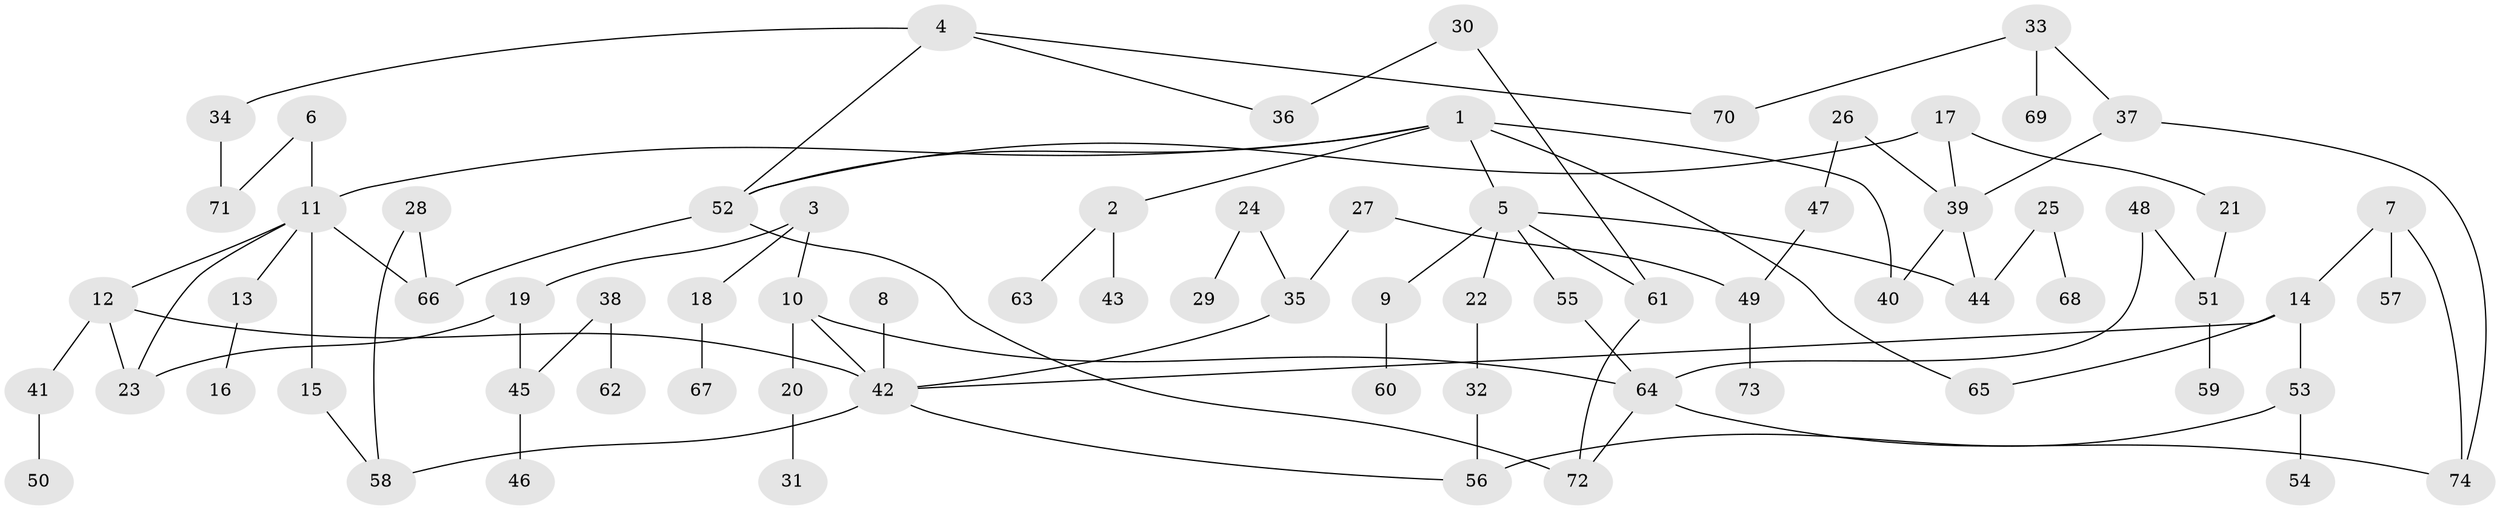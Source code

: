 // original degree distribution, {5: 0.016260162601626018, 8: 0.016260162601626018, 6: 0.032520325203252036, 3: 0.1951219512195122, 7: 0.008130081300813009, 4: 0.08130081300813008, 1: 0.36585365853658536, 2: 0.2845528455284553}
// Generated by graph-tools (version 1.1) at 2025/36/03/04/25 23:36:11]
// undirected, 74 vertices, 93 edges
graph export_dot {
  node [color=gray90,style=filled];
  1;
  2;
  3;
  4;
  5;
  6;
  7;
  8;
  9;
  10;
  11;
  12;
  13;
  14;
  15;
  16;
  17;
  18;
  19;
  20;
  21;
  22;
  23;
  24;
  25;
  26;
  27;
  28;
  29;
  30;
  31;
  32;
  33;
  34;
  35;
  36;
  37;
  38;
  39;
  40;
  41;
  42;
  43;
  44;
  45;
  46;
  47;
  48;
  49;
  50;
  51;
  52;
  53;
  54;
  55;
  56;
  57;
  58;
  59;
  60;
  61;
  62;
  63;
  64;
  65;
  66;
  67;
  68;
  69;
  70;
  71;
  72;
  73;
  74;
  1 -- 2 [weight=1.0];
  1 -- 5 [weight=1.0];
  1 -- 11 [weight=1.0];
  1 -- 40 [weight=1.0];
  1 -- 52 [weight=1.0];
  1 -- 65 [weight=1.0];
  2 -- 43 [weight=1.0];
  2 -- 63 [weight=1.0];
  3 -- 10 [weight=1.0];
  3 -- 18 [weight=1.0];
  3 -- 19 [weight=1.0];
  4 -- 34 [weight=1.0];
  4 -- 36 [weight=1.0];
  4 -- 52 [weight=1.0];
  4 -- 70 [weight=1.0];
  5 -- 9 [weight=1.0];
  5 -- 22 [weight=1.0];
  5 -- 44 [weight=1.0];
  5 -- 55 [weight=1.0];
  5 -- 61 [weight=1.0];
  6 -- 11 [weight=1.0];
  6 -- 71 [weight=1.0];
  7 -- 14 [weight=1.0];
  7 -- 57 [weight=1.0];
  7 -- 74 [weight=1.0];
  8 -- 42 [weight=1.0];
  9 -- 60 [weight=1.0];
  10 -- 20 [weight=1.0];
  10 -- 42 [weight=1.0];
  10 -- 64 [weight=1.0];
  11 -- 12 [weight=1.0];
  11 -- 13 [weight=1.0];
  11 -- 15 [weight=1.0];
  11 -- 23 [weight=1.0];
  11 -- 66 [weight=1.0];
  12 -- 23 [weight=1.0];
  12 -- 41 [weight=1.0];
  12 -- 42 [weight=1.0];
  13 -- 16 [weight=1.0];
  14 -- 42 [weight=1.0];
  14 -- 53 [weight=1.0];
  14 -- 65 [weight=1.0];
  15 -- 58 [weight=1.0];
  17 -- 21 [weight=1.0];
  17 -- 39 [weight=1.0];
  17 -- 52 [weight=1.0];
  18 -- 67 [weight=1.0];
  19 -- 23 [weight=1.0];
  19 -- 45 [weight=1.0];
  20 -- 31 [weight=1.0];
  21 -- 51 [weight=1.0];
  22 -- 32 [weight=1.0];
  24 -- 29 [weight=1.0];
  24 -- 35 [weight=1.0];
  25 -- 44 [weight=1.0];
  25 -- 68 [weight=1.0];
  26 -- 39 [weight=1.0];
  26 -- 47 [weight=1.0];
  27 -- 35 [weight=1.0];
  27 -- 49 [weight=1.0];
  28 -- 58 [weight=1.0];
  28 -- 66 [weight=1.0];
  30 -- 36 [weight=1.0];
  30 -- 61 [weight=1.0];
  32 -- 56 [weight=1.0];
  33 -- 37 [weight=1.0];
  33 -- 69 [weight=1.0];
  33 -- 70 [weight=1.0];
  34 -- 71 [weight=1.0];
  35 -- 42 [weight=1.0];
  37 -- 39 [weight=1.0];
  37 -- 74 [weight=1.0];
  38 -- 45 [weight=1.0];
  38 -- 62 [weight=1.0];
  39 -- 40 [weight=1.0];
  39 -- 44 [weight=1.0];
  41 -- 50 [weight=1.0];
  42 -- 56 [weight=1.0];
  42 -- 58 [weight=1.0];
  45 -- 46 [weight=1.0];
  47 -- 49 [weight=1.0];
  48 -- 51 [weight=1.0];
  48 -- 64 [weight=1.0];
  49 -- 73 [weight=1.0];
  51 -- 59 [weight=1.0];
  52 -- 66 [weight=1.0];
  52 -- 72 [weight=1.0];
  53 -- 54 [weight=1.0];
  53 -- 56 [weight=1.0];
  55 -- 64 [weight=1.0];
  61 -- 72 [weight=1.0];
  64 -- 72 [weight=1.0];
  64 -- 74 [weight=1.0];
}
